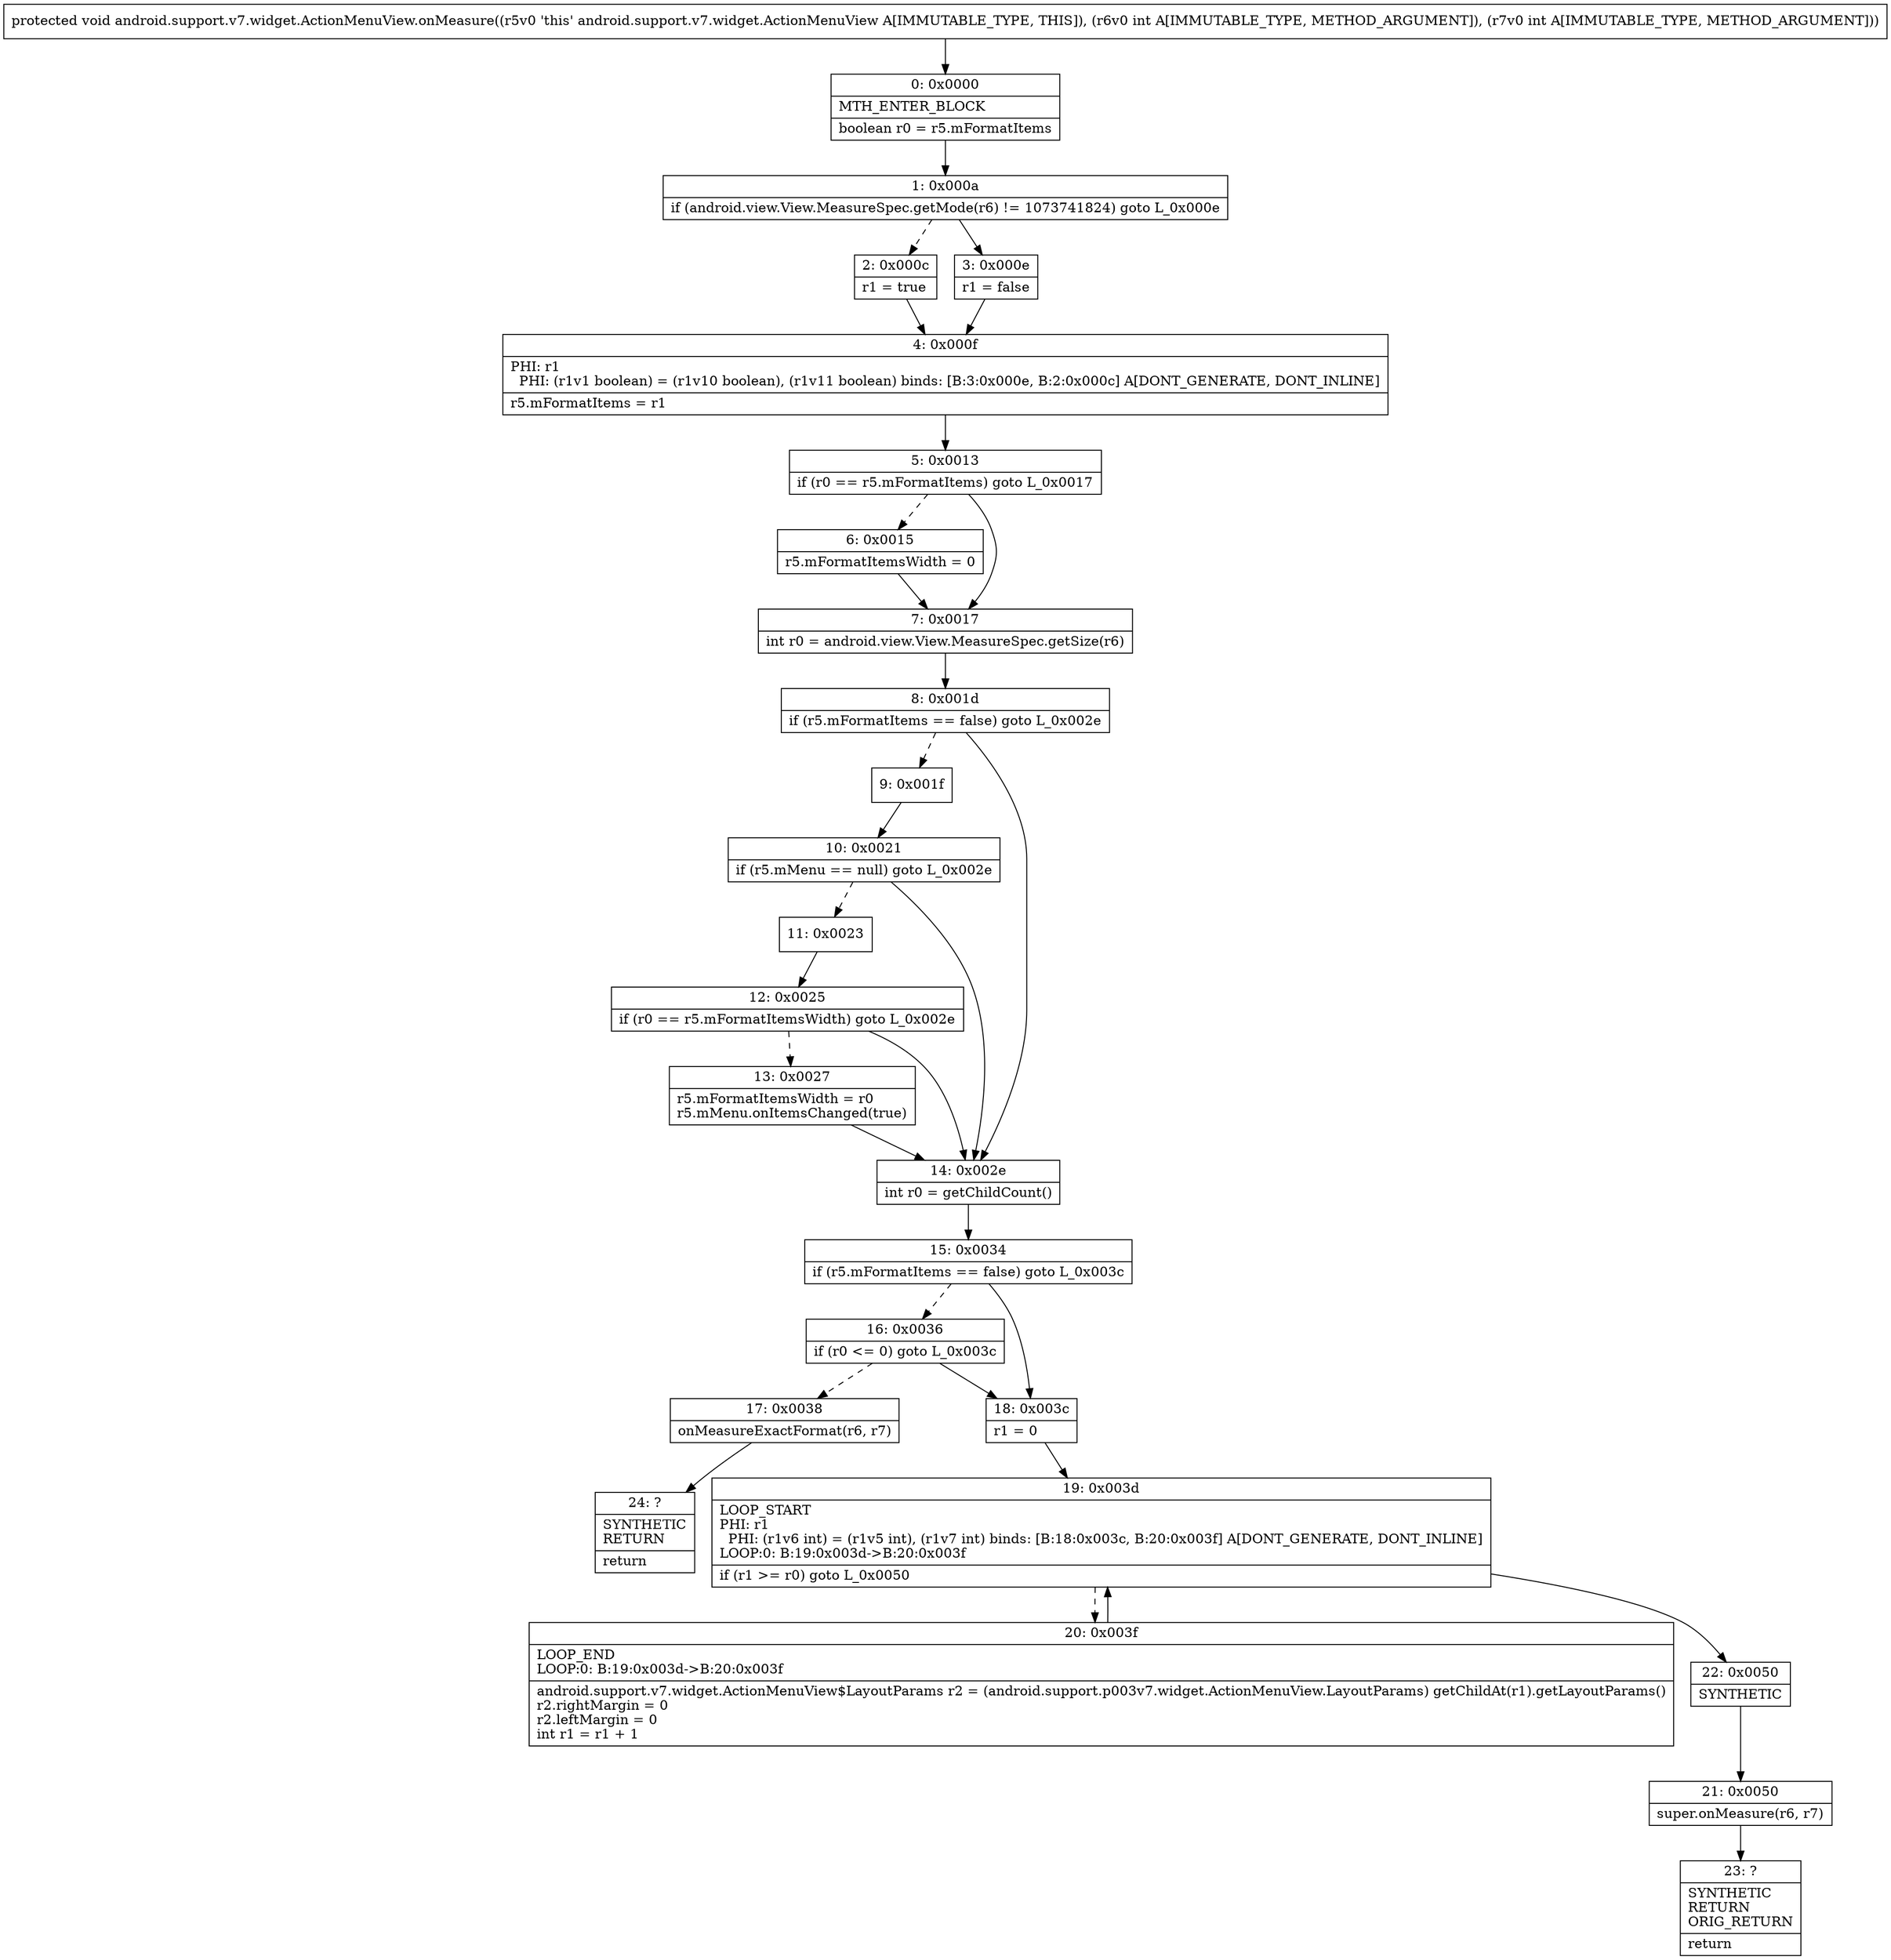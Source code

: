 digraph "CFG forandroid.support.v7.widget.ActionMenuView.onMeasure(II)V" {
Node_0 [shape=record,label="{0\:\ 0x0000|MTH_ENTER_BLOCK\l|boolean r0 = r5.mFormatItems\l}"];
Node_1 [shape=record,label="{1\:\ 0x000a|if (android.view.View.MeasureSpec.getMode(r6) != 1073741824) goto L_0x000e\l}"];
Node_2 [shape=record,label="{2\:\ 0x000c|r1 = true\l}"];
Node_3 [shape=record,label="{3\:\ 0x000e|r1 = false\l}"];
Node_4 [shape=record,label="{4\:\ 0x000f|PHI: r1 \l  PHI: (r1v1 boolean) = (r1v10 boolean), (r1v11 boolean) binds: [B:3:0x000e, B:2:0x000c] A[DONT_GENERATE, DONT_INLINE]\l|r5.mFormatItems = r1\l}"];
Node_5 [shape=record,label="{5\:\ 0x0013|if (r0 == r5.mFormatItems) goto L_0x0017\l}"];
Node_6 [shape=record,label="{6\:\ 0x0015|r5.mFormatItemsWidth = 0\l}"];
Node_7 [shape=record,label="{7\:\ 0x0017|int r0 = android.view.View.MeasureSpec.getSize(r6)\l}"];
Node_8 [shape=record,label="{8\:\ 0x001d|if (r5.mFormatItems == false) goto L_0x002e\l}"];
Node_9 [shape=record,label="{9\:\ 0x001f}"];
Node_10 [shape=record,label="{10\:\ 0x0021|if (r5.mMenu == null) goto L_0x002e\l}"];
Node_11 [shape=record,label="{11\:\ 0x0023}"];
Node_12 [shape=record,label="{12\:\ 0x0025|if (r0 == r5.mFormatItemsWidth) goto L_0x002e\l}"];
Node_13 [shape=record,label="{13\:\ 0x0027|r5.mFormatItemsWidth = r0\lr5.mMenu.onItemsChanged(true)\l}"];
Node_14 [shape=record,label="{14\:\ 0x002e|int r0 = getChildCount()\l}"];
Node_15 [shape=record,label="{15\:\ 0x0034|if (r5.mFormatItems == false) goto L_0x003c\l}"];
Node_16 [shape=record,label="{16\:\ 0x0036|if (r0 \<= 0) goto L_0x003c\l}"];
Node_17 [shape=record,label="{17\:\ 0x0038|onMeasureExactFormat(r6, r7)\l}"];
Node_18 [shape=record,label="{18\:\ 0x003c|r1 = 0\l}"];
Node_19 [shape=record,label="{19\:\ 0x003d|LOOP_START\lPHI: r1 \l  PHI: (r1v6 int) = (r1v5 int), (r1v7 int) binds: [B:18:0x003c, B:20:0x003f] A[DONT_GENERATE, DONT_INLINE]\lLOOP:0: B:19:0x003d\-\>B:20:0x003f\l|if (r1 \>= r0) goto L_0x0050\l}"];
Node_20 [shape=record,label="{20\:\ 0x003f|LOOP_END\lLOOP:0: B:19:0x003d\-\>B:20:0x003f\l|android.support.v7.widget.ActionMenuView$LayoutParams r2 = (android.support.p003v7.widget.ActionMenuView.LayoutParams) getChildAt(r1).getLayoutParams()\lr2.rightMargin = 0\lr2.leftMargin = 0\lint r1 = r1 + 1\l}"];
Node_21 [shape=record,label="{21\:\ 0x0050|super.onMeasure(r6, r7)\l}"];
Node_22 [shape=record,label="{22\:\ 0x0050|SYNTHETIC\l}"];
Node_23 [shape=record,label="{23\:\ ?|SYNTHETIC\lRETURN\lORIG_RETURN\l|return\l}"];
Node_24 [shape=record,label="{24\:\ ?|SYNTHETIC\lRETURN\l|return\l}"];
MethodNode[shape=record,label="{protected void android.support.v7.widget.ActionMenuView.onMeasure((r5v0 'this' android.support.v7.widget.ActionMenuView A[IMMUTABLE_TYPE, THIS]), (r6v0 int A[IMMUTABLE_TYPE, METHOD_ARGUMENT]), (r7v0 int A[IMMUTABLE_TYPE, METHOD_ARGUMENT])) }"];
MethodNode -> Node_0;
Node_0 -> Node_1;
Node_1 -> Node_2[style=dashed];
Node_1 -> Node_3;
Node_2 -> Node_4;
Node_3 -> Node_4;
Node_4 -> Node_5;
Node_5 -> Node_6[style=dashed];
Node_5 -> Node_7;
Node_6 -> Node_7;
Node_7 -> Node_8;
Node_8 -> Node_9[style=dashed];
Node_8 -> Node_14;
Node_9 -> Node_10;
Node_10 -> Node_11[style=dashed];
Node_10 -> Node_14;
Node_11 -> Node_12;
Node_12 -> Node_13[style=dashed];
Node_12 -> Node_14;
Node_13 -> Node_14;
Node_14 -> Node_15;
Node_15 -> Node_16[style=dashed];
Node_15 -> Node_18;
Node_16 -> Node_17[style=dashed];
Node_16 -> Node_18;
Node_17 -> Node_24;
Node_18 -> Node_19;
Node_19 -> Node_20[style=dashed];
Node_19 -> Node_22;
Node_20 -> Node_19;
Node_21 -> Node_23;
Node_22 -> Node_21;
}

